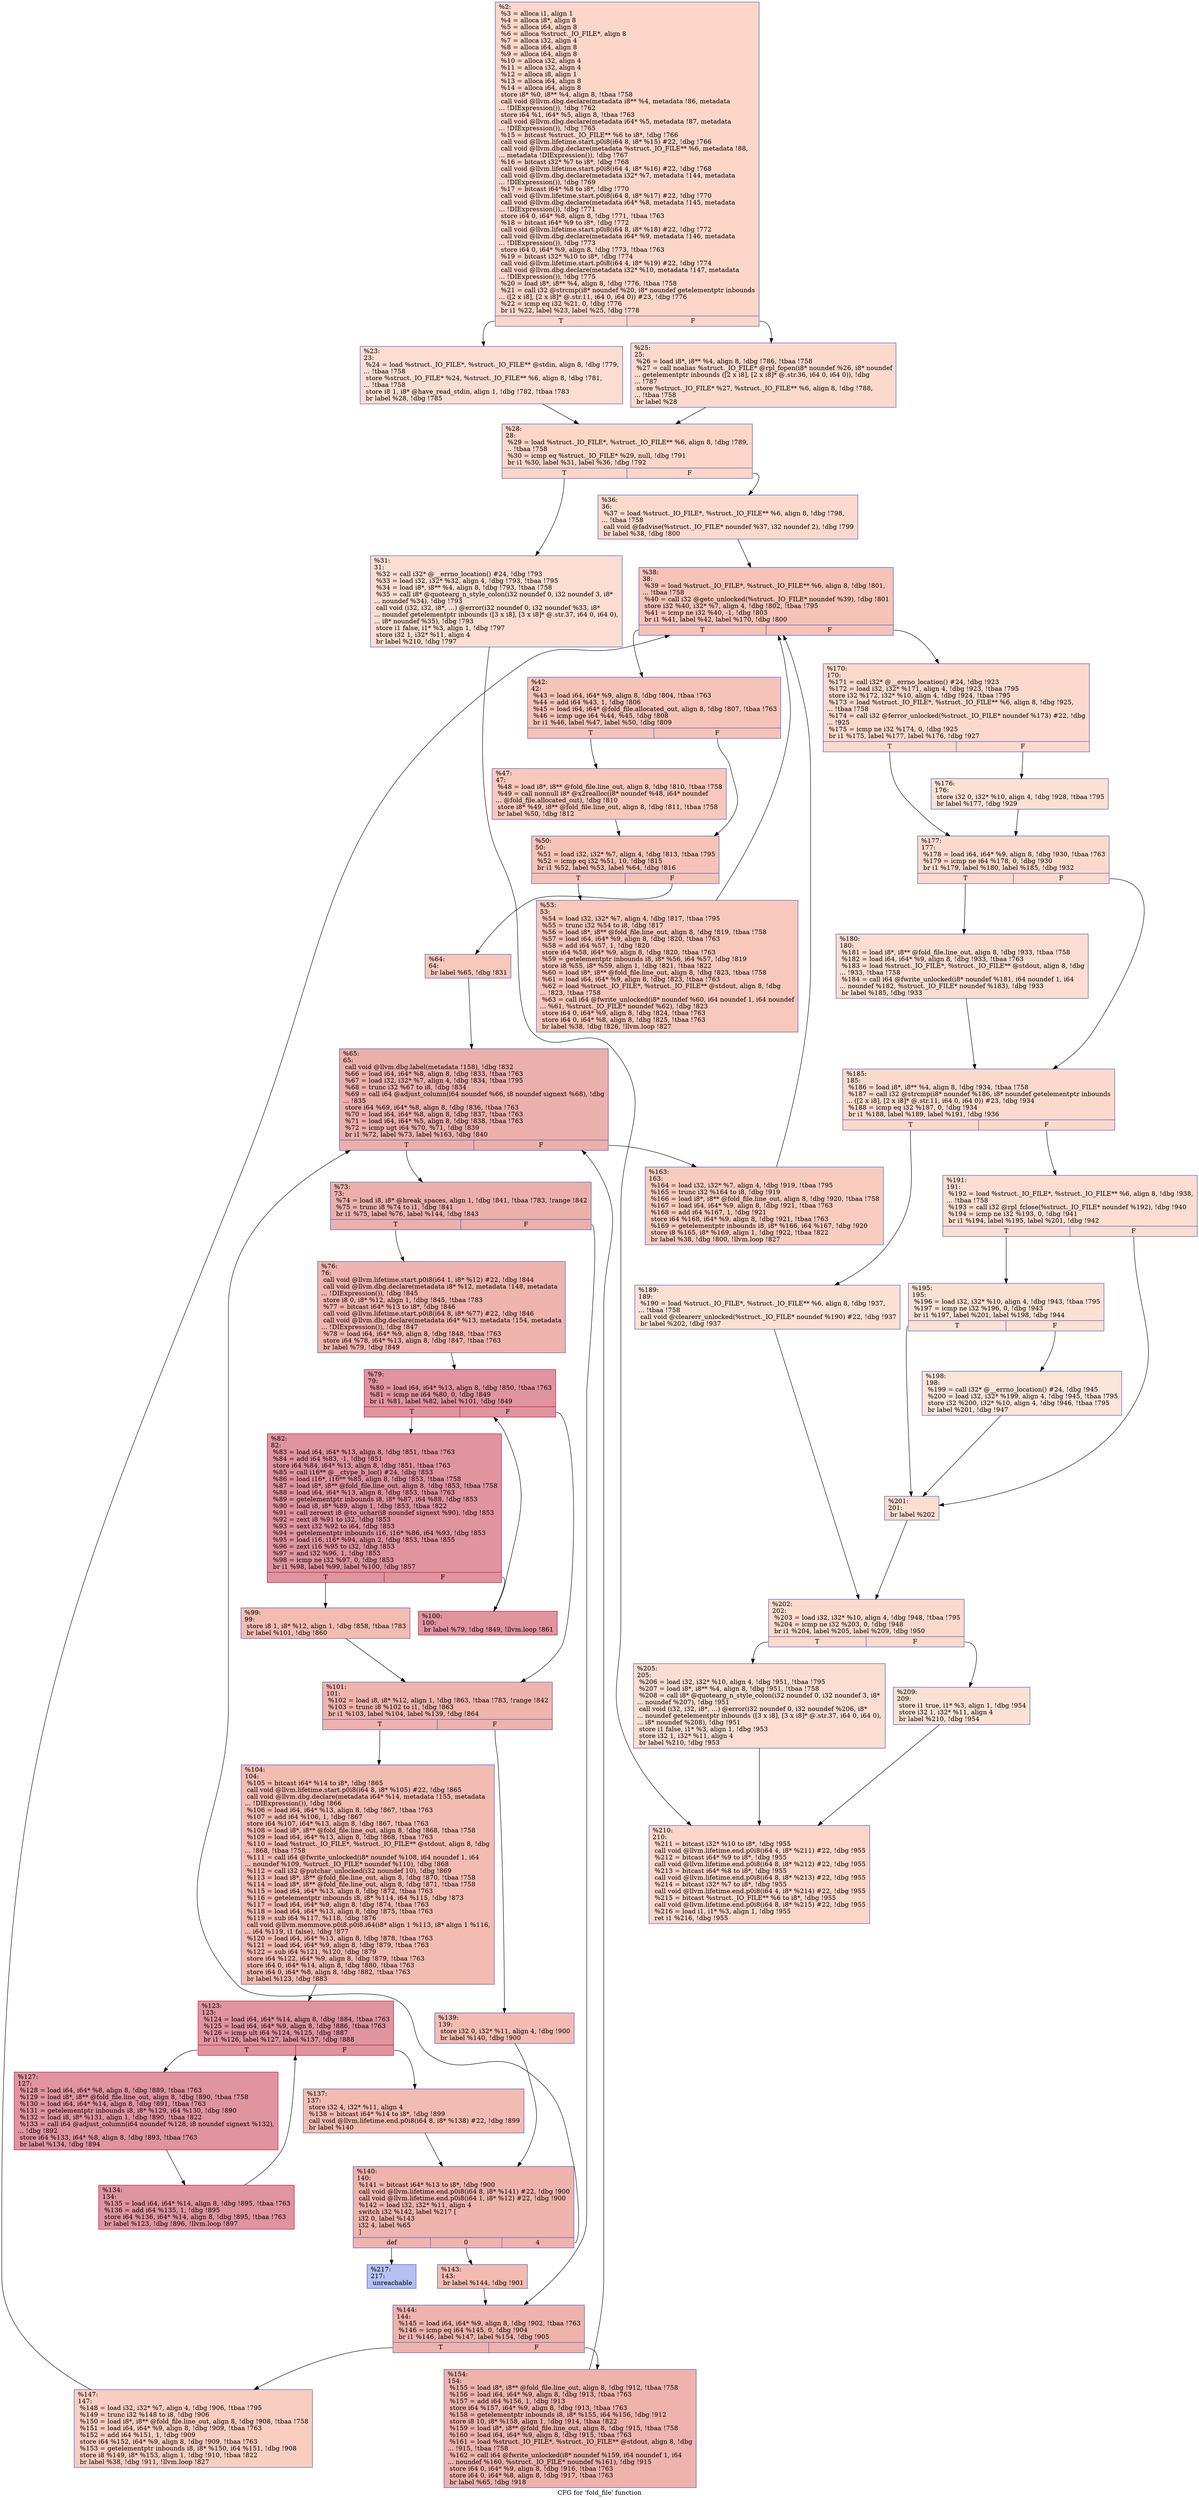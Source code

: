 digraph "CFG for 'fold_file' function" {
	label="CFG for 'fold_file' function";

	Node0x20b9250 [shape=record,color="#3d50c3ff", style=filled, fillcolor="#f6a38570",label="{%2:\l  %3 = alloca i1, align 1\l  %4 = alloca i8*, align 8\l  %5 = alloca i64, align 8\l  %6 = alloca %struct._IO_FILE*, align 8\l  %7 = alloca i32, align 4\l  %8 = alloca i64, align 8\l  %9 = alloca i64, align 8\l  %10 = alloca i32, align 4\l  %11 = alloca i32, align 4\l  %12 = alloca i8, align 1\l  %13 = alloca i64, align 8\l  %14 = alloca i64, align 8\l  store i8* %0, i8** %4, align 8, !tbaa !758\l  call void @llvm.dbg.declare(metadata i8** %4, metadata !86, metadata\l... !DIExpression()), !dbg !762\l  store i64 %1, i64* %5, align 8, !tbaa !763\l  call void @llvm.dbg.declare(metadata i64* %5, metadata !87, metadata\l... !DIExpression()), !dbg !765\l  %15 = bitcast %struct._IO_FILE** %6 to i8*, !dbg !766\l  call void @llvm.lifetime.start.p0i8(i64 8, i8* %15) #22, !dbg !766\l  call void @llvm.dbg.declare(metadata %struct._IO_FILE** %6, metadata !88,\l... metadata !DIExpression()), !dbg !767\l  %16 = bitcast i32* %7 to i8*, !dbg !768\l  call void @llvm.lifetime.start.p0i8(i64 4, i8* %16) #22, !dbg !768\l  call void @llvm.dbg.declare(metadata i32* %7, metadata !144, metadata\l... !DIExpression()), !dbg !769\l  %17 = bitcast i64* %8 to i8*, !dbg !770\l  call void @llvm.lifetime.start.p0i8(i64 8, i8* %17) #22, !dbg !770\l  call void @llvm.dbg.declare(metadata i64* %8, metadata !145, metadata\l... !DIExpression()), !dbg !771\l  store i64 0, i64* %8, align 8, !dbg !771, !tbaa !763\l  %18 = bitcast i64* %9 to i8*, !dbg !772\l  call void @llvm.lifetime.start.p0i8(i64 8, i8* %18) #22, !dbg !772\l  call void @llvm.dbg.declare(metadata i64* %9, metadata !146, metadata\l... !DIExpression()), !dbg !773\l  store i64 0, i64* %9, align 8, !dbg !773, !tbaa !763\l  %19 = bitcast i32* %10 to i8*, !dbg !774\l  call void @llvm.lifetime.start.p0i8(i64 4, i8* %19) #22, !dbg !774\l  call void @llvm.dbg.declare(metadata i32* %10, metadata !147, metadata\l... !DIExpression()), !dbg !775\l  %20 = load i8*, i8** %4, align 8, !dbg !776, !tbaa !758\l  %21 = call i32 @strcmp(i8* noundef %20, i8* noundef getelementptr inbounds\l... ([2 x i8], [2 x i8]* @.str.11, i64 0, i64 0)) #23, !dbg !776\l  %22 = icmp eq i32 %21, 0, !dbg !776\l  br i1 %22, label %23, label %25, !dbg !778\l|{<s0>T|<s1>F}}"];
	Node0x20b9250:s0 -> Node0x20a30e0;
	Node0x20b9250:s1 -> Node0x20a3130;
	Node0x20a30e0 [shape=record,color="#3d50c3ff", style=filled, fillcolor="#f7b39670",label="{%23:\l23:                                               \l  %24 = load %struct._IO_FILE*, %struct._IO_FILE** @stdin, align 8, !dbg !779,\l... !tbaa !758\l  store %struct._IO_FILE* %24, %struct._IO_FILE** %6, align 8, !dbg !781,\l... !tbaa !758\l  store i8 1, i8* @have_read_stdin, align 1, !dbg !782, !tbaa !783\l  br label %28, !dbg !785\l}"];
	Node0x20a30e0 -> Node0x20a3180;
	Node0x20a3130 [shape=record,color="#3d50c3ff", style=filled, fillcolor="#f7ac8e70",label="{%25:\l25:                                               \l  %26 = load i8*, i8** %4, align 8, !dbg !786, !tbaa !758\l  %27 = call noalias %struct._IO_FILE* @rpl_fopen(i8* noundef %26, i8* noundef\l... getelementptr inbounds ([2 x i8], [2 x i8]* @.str.36, i64 0, i64 0)), !dbg\l... !787\l  store %struct._IO_FILE* %27, %struct._IO_FILE** %6, align 8, !dbg !788,\l... !tbaa !758\l  br label %28\l}"];
	Node0x20a3130 -> Node0x20a3180;
	Node0x20a3180 [shape=record,color="#3d50c3ff", style=filled, fillcolor="#f6a38570",label="{%28:\l28:                                               \l  %29 = load %struct._IO_FILE*, %struct._IO_FILE** %6, align 8, !dbg !789,\l... !tbaa !758\l  %30 = icmp eq %struct._IO_FILE* %29, null, !dbg !791\l  br i1 %30, label %31, label %36, !dbg !792\l|{<s0>T|<s1>F}}"];
	Node0x20a3180:s0 -> Node0x20a31d0;
	Node0x20a3180:s1 -> Node0x20a3220;
	Node0x20a31d0 [shape=record,color="#3d50c3ff", style=filled, fillcolor="#f7b39670",label="{%31:\l31:                                               \l  %32 = call i32* @__errno_location() #24, !dbg !793\l  %33 = load i32, i32* %32, align 4, !dbg !793, !tbaa !795\l  %34 = load i8*, i8** %4, align 8, !dbg !793, !tbaa !758\l  %35 = call i8* @quotearg_n_style_colon(i32 noundef 0, i32 noundef 3, i8*\l... noundef %34), !dbg !793\l  call void (i32, i32, i8*, ...) @error(i32 noundef 0, i32 noundef %33, i8*\l... noundef getelementptr inbounds ([3 x i8], [3 x i8]* @.str.37, i64 0, i64 0),\l... i8* noundef %35), !dbg !793\l  store i1 false, i1* %3, align 1, !dbg !797\l  store i32 1, i32* %11, align 4\l  br label %210, !dbg !797\l}"];
	Node0x20a31d0 -> Node0x20a3ea0;
	Node0x20a3220 [shape=record,color="#3d50c3ff", style=filled, fillcolor="#f7ac8e70",label="{%36:\l36:                                               \l  %37 = load %struct._IO_FILE*, %struct._IO_FILE** %6, align 8, !dbg !798,\l... !tbaa !758\l  call void @fadvise(%struct._IO_FILE* noundef %37, i32 noundef 2), !dbg !799\l  br label %38, !dbg !800\l}"];
	Node0x20a3220 -> Node0x20a3270;
	Node0x20a3270 [shape=record,color="#3d50c3ff", style=filled, fillcolor="#e8765c70",label="{%38:\l38:                                               \l  %39 = load %struct._IO_FILE*, %struct._IO_FILE** %6, align 8, !dbg !801,\l... !tbaa !758\l  %40 = call i32 @getc_unlocked(%struct._IO_FILE* noundef %39), !dbg !801\l  store i32 %40, i32* %7, align 4, !dbg !802, !tbaa !795\l  %41 = icmp ne i32 %40, -1, !dbg !803\l  br i1 %41, label %42, label %170, !dbg !800\l|{<s0>T|<s1>F}}"];
	Node0x20a3270:s0 -> Node0x20a32c0;
	Node0x20a3270:s1 -> Node0x20a3a90;
	Node0x20a32c0 [shape=record,color="#3d50c3ff", style=filled, fillcolor="#e8765c70",label="{%42:\l42:                                               \l  %43 = load i64, i64* %9, align 8, !dbg !804, !tbaa !763\l  %44 = add i64 %43, 1, !dbg !806\l  %45 = load i64, i64* @fold_file.allocated_out, align 8, !dbg !807, !tbaa !763\l  %46 = icmp uge i64 %44, %45, !dbg !808\l  br i1 %46, label %47, label %50, !dbg !809\l|{<s0>T|<s1>F}}"];
	Node0x20a32c0:s0 -> Node0x20a3310;
	Node0x20a32c0:s1 -> Node0x20a3360;
	Node0x20a3310 [shape=record,color="#3d50c3ff", style=filled, fillcolor="#ed836670",label="{%47:\l47:                                               \l  %48 = load i8*, i8** @fold_file.line_out, align 8, !dbg !810, !tbaa !758\l  %49 = call nonnull i8* @x2realloc(i8* noundef %48, i64* noundef\l... @fold_file.allocated_out), !dbg !810\l  store i8* %49, i8** @fold_file.line_out, align 8, !dbg !811, !tbaa !758\l  br label %50, !dbg !812\l}"];
	Node0x20a3310 -> Node0x20a3360;
	Node0x20a3360 [shape=record,color="#3d50c3ff", style=filled, fillcolor="#e8765c70",label="{%50:\l50:                                               \l  %51 = load i32, i32* %7, align 4, !dbg !813, !tbaa !795\l  %52 = icmp eq i32 %51, 10, !dbg !815\l  br i1 %52, label %53, label %64, !dbg !816\l|{<s0>T|<s1>F}}"];
	Node0x20a3360:s0 -> Node0x20a33b0;
	Node0x20a3360:s1 -> Node0x20a3400;
	Node0x20a33b0 [shape=record,color="#3d50c3ff", style=filled, fillcolor="#ed836670",label="{%53:\l53:                                               \l  %54 = load i32, i32* %7, align 4, !dbg !817, !tbaa !795\l  %55 = trunc i32 %54 to i8, !dbg !817\l  %56 = load i8*, i8** @fold_file.line_out, align 8, !dbg !819, !tbaa !758\l  %57 = load i64, i64* %9, align 8, !dbg !820, !tbaa !763\l  %58 = add i64 %57, 1, !dbg !820\l  store i64 %58, i64* %9, align 8, !dbg !820, !tbaa !763\l  %59 = getelementptr inbounds i8, i8* %56, i64 %57, !dbg !819\l  store i8 %55, i8* %59, align 1, !dbg !821, !tbaa !822\l  %60 = load i8*, i8** @fold_file.line_out, align 8, !dbg !823, !tbaa !758\l  %61 = load i64, i64* %9, align 8, !dbg !823, !tbaa !763\l  %62 = load %struct._IO_FILE*, %struct._IO_FILE** @stdout, align 8, !dbg\l... !823, !tbaa !758\l  %63 = call i64 @fwrite_unlocked(i8* noundef %60, i64 noundef 1, i64 noundef\l... %61, %struct._IO_FILE* noundef %62), !dbg !823\l  store i64 0, i64* %9, align 8, !dbg !824, !tbaa !763\l  store i64 0, i64* %8, align 8, !dbg !825, !tbaa !763\l  br label %38, !dbg !826, !llvm.loop !827\l}"];
	Node0x20a33b0 -> Node0x20a3270;
	Node0x20a3400 [shape=record,color="#3d50c3ff", style=filled, fillcolor="#ed836670",label="{%64:\l64:                                               \l  br label %65, !dbg !831\l}"];
	Node0x20a3400 -> Node0x20a3450;
	Node0x20a3450 [shape=record,color="#3d50c3ff", style=filled, fillcolor="#d24b4070",label="{%65:\l65:                                               \l  call void @llvm.dbg.label(metadata !158), !dbg !832\l  %66 = load i64, i64* %8, align 8, !dbg !833, !tbaa !763\l  %67 = load i32, i32* %7, align 4, !dbg !834, !tbaa !795\l  %68 = trunc i32 %67 to i8, !dbg !834\l  %69 = call i64 @adjust_column(i64 noundef %66, i8 noundef signext %68), !dbg\l... !835\l  store i64 %69, i64* %8, align 8, !dbg !836, !tbaa !763\l  %70 = load i64, i64* %8, align 8, !dbg !837, !tbaa !763\l  %71 = load i64, i64* %5, align 8, !dbg !838, !tbaa !763\l  %72 = icmp ugt i64 %70, %71, !dbg !839\l  br i1 %72, label %73, label %163, !dbg !840\l|{<s0>T|<s1>F}}"];
	Node0x20a3450:s0 -> Node0x20a34a0;
	Node0x20a3450:s1 -> Node0x20a3a40;
	Node0x20a34a0 [shape=record,color="#3d50c3ff", style=filled, fillcolor="#d24b4070",label="{%73:\l73:                                               \l  %74 = load i8, i8* @break_spaces, align 1, !dbg !841, !tbaa !783, !range !842\l  %75 = trunc i8 %74 to i1, !dbg !841\l  br i1 %75, label %76, label %144, !dbg !843\l|{<s0>T|<s1>F}}"];
	Node0x20a34a0:s0 -> Node0x20a34f0;
	Node0x20a34a0:s1 -> Node0x20a3950;
	Node0x20a34f0 [shape=record,color="#3d50c3ff", style=filled, fillcolor="#d8564670",label="{%76:\l76:                                               \l  call void @llvm.lifetime.start.p0i8(i64 1, i8* %12) #22, !dbg !844\l  call void @llvm.dbg.declare(metadata i8* %12, metadata !148, metadata\l... !DIExpression()), !dbg !845\l  store i8 0, i8* %12, align 1, !dbg !845, !tbaa !783\l  %77 = bitcast i64* %13 to i8*, !dbg !846\l  call void @llvm.lifetime.start.p0i8(i64 8, i8* %77) #22, !dbg !846\l  call void @llvm.dbg.declare(metadata i64* %13, metadata !154, metadata\l... !DIExpression()), !dbg !847\l  %78 = load i64, i64* %9, align 8, !dbg !848, !tbaa !763\l  store i64 %78, i64* %13, align 8, !dbg !847, !tbaa !763\l  br label %79, !dbg !849\l}"];
	Node0x20a34f0 -> Node0x20a3540;
	Node0x20a3540 [shape=record,color="#b70d28ff", style=filled, fillcolor="#b70d2870",label="{%79:\l79:                                               \l  %80 = load i64, i64* %13, align 8, !dbg !850, !tbaa !763\l  %81 = icmp ne i64 %80, 0, !dbg !849\l  br i1 %81, label %82, label %101, !dbg !849\l|{<s0>T|<s1>F}}"];
	Node0x20a3540:s0 -> Node0x20a3590;
	Node0x20a3540:s1 -> Node0x20a3680;
	Node0x20a3590 [shape=record,color="#b70d28ff", style=filled, fillcolor="#b70d2870",label="{%82:\l82:                                               \l  %83 = load i64, i64* %13, align 8, !dbg !851, !tbaa !763\l  %84 = add i64 %83, -1, !dbg !851\l  store i64 %84, i64* %13, align 8, !dbg !851, !tbaa !763\l  %85 = call i16** @__ctype_b_loc() #24, !dbg !853\l  %86 = load i16*, i16** %85, align 8, !dbg !853, !tbaa !758\l  %87 = load i8*, i8** @fold_file.line_out, align 8, !dbg !853, !tbaa !758\l  %88 = load i64, i64* %13, align 8, !dbg !853, !tbaa !763\l  %89 = getelementptr inbounds i8, i8* %87, i64 %88, !dbg !853\l  %90 = load i8, i8* %89, align 1, !dbg !853, !tbaa !822\l  %91 = call zeroext i8 @to_uchar(i8 noundef signext %90), !dbg !853\l  %92 = zext i8 %91 to i32, !dbg !853\l  %93 = sext i32 %92 to i64, !dbg !853\l  %94 = getelementptr inbounds i16, i16* %86, i64 %93, !dbg !853\l  %95 = load i16, i16* %94, align 2, !dbg !853, !tbaa !855\l  %96 = zext i16 %95 to i32, !dbg !853\l  %97 = and i32 %96, 1, !dbg !853\l  %98 = icmp ne i32 %97, 0, !dbg !853\l  br i1 %98, label %99, label %100, !dbg !857\l|{<s0>T|<s1>F}}"];
	Node0x20a3590:s0 -> Node0x20a35e0;
	Node0x20a3590:s1 -> Node0x20a3630;
	Node0x20a35e0 [shape=record,color="#3d50c3ff", style=filled, fillcolor="#e1675170",label="{%99:\l99:                                               \l  store i8 1, i8* %12, align 1, !dbg !858, !tbaa !783\l  br label %101, !dbg !860\l}"];
	Node0x20a35e0 -> Node0x20a3680;
	Node0x20a3630 [shape=record,color="#b70d28ff", style=filled, fillcolor="#b70d2870",label="{%100:\l100:                                              \l  br label %79, !dbg !849, !llvm.loop !861\l}"];
	Node0x20a3630 -> Node0x20a3540;
	Node0x20a3680 [shape=record,color="#3d50c3ff", style=filled, fillcolor="#d8564670",label="{%101:\l101:                                              \l  %102 = load i8, i8* %12, align 1, !dbg !863, !tbaa !783, !range !842\l  %103 = trunc i8 %102 to i1, !dbg !863\l  br i1 %103, label %104, label %139, !dbg !864\l|{<s0>T|<s1>F}}"];
	Node0x20a3680:s0 -> Node0x20a36d0;
	Node0x20a3680:s1 -> Node0x20a3860;
	Node0x20a36d0 [shape=record,color="#3d50c3ff", style=filled, fillcolor="#e1675170",label="{%104:\l104:                                              \l  %105 = bitcast i64* %14 to i8*, !dbg !865\l  call void @llvm.lifetime.start.p0i8(i64 8, i8* %105) #22, !dbg !865\l  call void @llvm.dbg.declare(metadata i64* %14, metadata !155, metadata\l... !DIExpression()), !dbg !866\l  %106 = load i64, i64* %13, align 8, !dbg !867, !tbaa !763\l  %107 = add i64 %106, 1, !dbg !867\l  store i64 %107, i64* %13, align 8, !dbg !867, !tbaa !763\l  %108 = load i8*, i8** @fold_file.line_out, align 8, !dbg !868, !tbaa !758\l  %109 = load i64, i64* %13, align 8, !dbg !868, !tbaa !763\l  %110 = load %struct._IO_FILE*, %struct._IO_FILE** @stdout, align 8, !dbg\l... !868, !tbaa !758\l  %111 = call i64 @fwrite_unlocked(i8* noundef %108, i64 noundef 1, i64\l... noundef %109, %struct._IO_FILE* noundef %110), !dbg !868\l  %112 = call i32 @putchar_unlocked(i32 noundef 10), !dbg !869\l  %113 = load i8*, i8** @fold_file.line_out, align 8, !dbg !870, !tbaa !758\l  %114 = load i8*, i8** @fold_file.line_out, align 8, !dbg !871, !tbaa !758\l  %115 = load i64, i64* %13, align 8, !dbg !872, !tbaa !763\l  %116 = getelementptr inbounds i8, i8* %114, i64 %115, !dbg !873\l  %117 = load i64, i64* %9, align 8, !dbg !874, !tbaa !763\l  %118 = load i64, i64* %13, align 8, !dbg !875, !tbaa !763\l  %119 = sub i64 %117, %118, !dbg !876\l  call void @llvm.memmove.p0i8.p0i8.i64(i8* align 1 %113, i8* align 1 %116,\l... i64 %119, i1 false), !dbg !877\l  %120 = load i64, i64* %13, align 8, !dbg !878, !tbaa !763\l  %121 = load i64, i64* %9, align 8, !dbg !879, !tbaa !763\l  %122 = sub i64 %121, %120, !dbg !879\l  store i64 %122, i64* %9, align 8, !dbg !879, !tbaa !763\l  store i64 0, i64* %14, align 8, !dbg !880, !tbaa !763\l  store i64 0, i64* %8, align 8, !dbg !882, !tbaa !763\l  br label %123, !dbg !883\l}"];
	Node0x20a36d0 -> Node0x20a3720;
	Node0x20a3720 [shape=record,color="#b70d28ff", style=filled, fillcolor="#b70d2870",label="{%123:\l123:                                              \l  %124 = load i64, i64* %14, align 8, !dbg !884, !tbaa !763\l  %125 = load i64, i64* %9, align 8, !dbg !886, !tbaa !763\l  %126 = icmp ult i64 %124, %125, !dbg !887\l  br i1 %126, label %127, label %137, !dbg !888\l|{<s0>T|<s1>F}}"];
	Node0x20a3720:s0 -> Node0x20a3770;
	Node0x20a3720:s1 -> Node0x20a3810;
	Node0x20a3770 [shape=record,color="#b70d28ff", style=filled, fillcolor="#b70d2870",label="{%127:\l127:                                              \l  %128 = load i64, i64* %8, align 8, !dbg !889, !tbaa !763\l  %129 = load i8*, i8** @fold_file.line_out, align 8, !dbg !890, !tbaa !758\l  %130 = load i64, i64* %14, align 8, !dbg !891, !tbaa !763\l  %131 = getelementptr inbounds i8, i8* %129, i64 %130, !dbg !890\l  %132 = load i8, i8* %131, align 1, !dbg !890, !tbaa !822\l  %133 = call i64 @adjust_column(i64 noundef %128, i8 noundef signext %132),\l... !dbg !892\l  store i64 %133, i64* %8, align 8, !dbg !893, !tbaa !763\l  br label %134, !dbg !894\l}"];
	Node0x20a3770 -> Node0x20a37c0;
	Node0x20a37c0 [shape=record,color="#b70d28ff", style=filled, fillcolor="#b70d2870",label="{%134:\l134:                                              \l  %135 = load i64, i64* %14, align 8, !dbg !895, !tbaa !763\l  %136 = add i64 %135, 1, !dbg !895\l  store i64 %136, i64* %14, align 8, !dbg !895, !tbaa !763\l  br label %123, !dbg !896, !llvm.loop !897\l}"];
	Node0x20a37c0 -> Node0x20a3720;
	Node0x20a3810 [shape=record,color="#3d50c3ff", style=filled, fillcolor="#e1675170",label="{%137:\l137:                                              \l  store i32 4, i32* %11, align 4\l  %138 = bitcast i64* %14 to i8*, !dbg !899\l  call void @llvm.lifetime.end.p0i8(i64 8, i8* %138) #22, !dbg !899\l  br label %140\l}"];
	Node0x20a3810 -> Node0x20a38b0;
	Node0x20a3860 [shape=record,color="#3d50c3ff", style=filled, fillcolor="#e1675170",label="{%139:\l139:                                              \l  store i32 0, i32* %11, align 4, !dbg !900\l  br label %140, !dbg !900\l}"];
	Node0x20a3860 -> Node0x20a38b0;
	Node0x20a38b0 [shape=record,color="#3d50c3ff", style=filled, fillcolor="#d8564670",label="{%140:\l140:                                              \l  %141 = bitcast i64* %13 to i8*, !dbg !900\l  call void @llvm.lifetime.end.p0i8(i64 8, i8* %141) #22, !dbg !900\l  call void @llvm.lifetime.end.p0i8(i64 1, i8* %12) #22, !dbg !900\l  %142 = load i32, i32* %11, align 4\l  switch i32 %142, label %217 [\l    i32 0, label %143\l    i32 4, label %65\l  ]\l|{<s0>def|<s1>0|<s2>4}}"];
	Node0x20a38b0:s0 -> Node0x20a3ef0;
	Node0x20a38b0:s1 -> Node0x20a3900;
	Node0x20a38b0:s2 -> Node0x20a3450;
	Node0x20a3900 [shape=record,color="#3d50c3ff", style=filled, fillcolor="#e1675170",label="{%143:\l143:                                              \l  br label %144, !dbg !901\l}"];
	Node0x20a3900 -> Node0x20a3950;
	Node0x20a3950 [shape=record,color="#3d50c3ff", style=filled, fillcolor="#d6524470",label="{%144:\l144:                                              \l  %145 = load i64, i64* %9, align 8, !dbg !902, !tbaa !763\l  %146 = icmp eq i64 %145, 0, !dbg !904\l  br i1 %146, label %147, label %154, !dbg !905\l|{<s0>T|<s1>F}}"];
	Node0x20a3950:s0 -> Node0x20a39a0;
	Node0x20a3950:s1 -> Node0x20a39f0;
	Node0x20a39a0 [shape=record,color="#3d50c3ff", style=filled, fillcolor="#f2907270",label="{%147:\l147:                                              \l  %148 = load i32, i32* %7, align 4, !dbg !906, !tbaa !795\l  %149 = trunc i32 %148 to i8, !dbg !906\l  %150 = load i8*, i8** @fold_file.line_out, align 8, !dbg !908, !tbaa !758\l  %151 = load i64, i64* %9, align 8, !dbg !909, !tbaa !763\l  %152 = add i64 %151, 1, !dbg !909\l  store i64 %152, i64* %9, align 8, !dbg !909, !tbaa !763\l  %153 = getelementptr inbounds i8, i8* %150, i64 %151, !dbg !908\l  store i8 %149, i8* %153, align 1, !dbg !910, !tbaa !822\l  br label %38, !dbg !911, !llvm.loop !827\l}"];
	Node0x20a39a0 -> Node0x20a3270;
	Node0x20a39f0 [shape=record,color="#3d50c3ff", style=filled, fillcolor="#d6524470",label="{%154:\l154:                                              \l  %155 = load i8*, i8** @fold_file.line_out, align 8, !dbg !912, !tbaa !758\l  %156 = load i64, i64* %9, align 8, !dbg !913, !tbaa !763\l  %157 = add i64 %156, 1, !dbg !913\l  store i64 %157, i64* %9, align 8, !dbg !913, !tbaa !763\l  %158 = getelementptr inbounds i8, i8* %155, i64 %156, !dbg !912\l  store i8 10, i8* %158, align 1, !dbg !914, !tbaa !822\l  %159 = load i8*, i8** @fold_file.line_out, align 8, !dbg !915, !tbaa !758\l  %160 = load i64, i64* %9, align 8, !dbg !915, !tbaa !763\l  %161 = load %struct._IO_FILE*, %struct._IO_FILE** @stdout, align 8, !dbg\l... !915, !tbaa !758\l  %162 = call i64 @fwrite_unlocked(i8* noundef %159, i64 noundef 1, i64\l... noundef %160, %struct._IO_FILE* noundef %161), !dbg !915\l  store i64 0, i64* %9, align 8, !dbg !916, !tbaa !763\l  store i64 0, i64* %8, align 8, !dbg !917, !tbaa !763\l  br label %65, !dbg !918\l}"];
	Node0x20a39f0 -> Node0x20a3450;
	Node0x20a3a40 [shape=record,color="#3d50c3ff", style=filled, fillcolor="#f08b6e70",label="{%163:\l163:                                              \l  %164 = load i32, i32* %7, align 4, !dbg !919, !tbaa !795\l  %165 = trunc i32 %164 to i8, !dbg !919\l  %166 = load i8*, i8** @fold_file.line_out, align 8, !dbg !920, !tbaa !758\l  %167 = load i64, i64* %9, align 8, !dbg !921, !tbaa !763\l  %168 = add i64 %167, 1, !dbg !921\l  store i64 %168, i64* %9, align 8, !dbg !921, !tbaa !763\l  %169 = getelementptr inbounds i8, i8* %166, i64 %167, !dbg !920\l  store i8 %165, i8* %169, align 1, !dbg !922, !tbaa !822\l  br label %38, !dbg !800, !llvm.loop !827\l}"];
	Node0x20a3a40 -> Node0x20a3270;
	Node0x20a3a90 [shape=record,color="#3d50c3ff", style=filled, fillcolor="#f7ac8e70",label="{%170:\l170:                                              \l  %171 = call i32* @__errno_location() #24, !dbg !923\l  %172 = load i32, i32* %171, align 4, !dbg !923, !tbaa !795\l  store i32 %172, i32* %10, align 4, !dbg !924, !tbaa !795\l  %173 = load %struct._IO_FILE*, %struct._IO_FILE** %6, align 8, !dbg !925,\l... !tbaa !758\l  %174 = call i32 @ferror_unlocked(%struct._IO_FILE* noundef %173) #22, !dbg\l... !925\l  %175 = icmp ne i32 %174, 0, !dbg !925\l  br i1 %175, label %177, label %176, !dbg !927\l|{<s0>T|<s1>F}}"];
	Node0x20a3a90:s0 -> Node0x20a3b30;
	Node0x20a3a90:s1 -> Node0x20a3ae0;
	Node0x20a3ae0 [shape=record,color="#3d50c3ff", style=filled, fillcolor="#f7b99e70",label="{%176:\l176:                                              \l  store i32 0, i32* %10, align 4, !dbg !928, !tbaa !795\l  br label %177, !dbg !929\l}"];
	Node0x20a3ae0 -> Node0x20a3b30;
	Node0x20a3b30 [shape=record,color="#3d50c3ff", style=filled, fillcolor="#f7ac8e70",label="{%177:\l177:                                              \l  %178 = load i64, i64* %9, align 8, !dbg !930, !tbaa !763\l  %179 = icmp ne i64 %178, 0, !dbg !930\l  br i1 %179, label %180, label %185, !dbg !932\l|{<s0>T|<s1>F}}"];
	Node0x20a3b30:s0 -> Node0x20a3b80;
	Node0x20a3b30:s1 -> Node0x20a3bd0;
	Node0x20a3b80 [shape=record,color="#3d50c3ff", style=filled, fillcolor="#f7b39670",label="{%180:\l180:                                              \l  %181 = load i8*, i8** @fold_file.line_out, align 8, !dbg !933, !tbaa !758\l  %182 = load i64, i64* %9, align 8, !dbg !933, !tbaa !763\l  %183 = load %struct._IO_FILE*, %struct._IO_FILE** @stdout, align 8, !dbg\l... !933, !tbaa !758\l  %184 = call i64 @fwrite_unlocked(i8* noundef %181, i64 noundef 1, i64\l... noundef %182, %struct._IO_FILE* noundef %183), !dbg !933\l  br label %185, !dbg !933\l}"];
	Node0x20a3b80 -> Node0x20a3bd0;
	Node0x20a3bd0 [shape=record,color="#3d50c3ff", style=filled, fillcolor="#f7ac8e70",label="{%185:\l185:                                              \l  %186 = load i8*, i8** %4, align 8, !dbg !934, !tbaa !758\l  %187 = call i32 @strcmp(i8* noundef %186, i8* noundef getelementptr inbounds\l... ([2 x i8], [2 x i8]* @.str.11, i64 0, i64 0)) #23, !dbg !934\l  %188 = icmp eq i32 %187, 0, !dbg !934\l  br i1 %188, label %189, label %191, !dbg !936\l|{<s0>T|<s1>F}}"];
	Node0x20a3bd0:s0 -> Node0x20a3c20;
	Node0x20a3bd0:s1 -> Node0x20a3c70;
	Node0x20a3c20 [shape=record,color="#3d50c3ff", style=filled, fillcolor="#f7b99e70",label="{%189:\l189:                                              \l  %190 = load %struct._IO_FILE*, %struct._IO_FILE** %6, align 8, !dbg !937,\l... !tbaa !758\l  call void @clearerr_unlocked(%struct._IO_FILE* noundef %190) #22, !dbg !937\l  br label %202, !dbg !937\l}"];
	Node0x20a3c20 -> Node0x20a3db0;
	Node0x20a3c70 [shape=record,color="#3d50c3ff", style=filled, fillcolor="#f7b39670",label="{%191:\l191:                                              \l  %192 = load %struct._IO_FILE*, %struct._IO_FILE** %6, align 8, !dbg !938,\l... !tbaa !758\l  %193 = call i32 @rpl_fclose(%struct._IO_FILE* noundef %192), !dbg !940\l  %194 = icmp ne i32 %193, 0, !dbg !941\l  br i1 %194, label %195, label %201, !dbg !942\l|{<s0>T|<s1>F}}"];
	Node0x20a3c70:s0 -> Node0x20a3cc0;
	Node0x20a3c70:s1 -> Node0x20a3d60;
	Node0x20a3cc0 [shape=record,color="#3d50c3ff", style=filled, fillcolor="#f7b99e70",label="{%195:\l195:                                              \l  %196 = load i32, i32* %10, align 4, !dbg !943, !tbaa !795\l  %197 = icmp ne i32 %196, 0, !dbg !943\l  br i1 %197, label %201, label %198, !dbg !944\l|{<s0>T|<s1>F}}"];
	Node0x20a3cc0:s0 -> Node0x20a3d60;
	Node0x20a3cc0:s1 -> Node0x20a3d10;
	Node0x20a3d10 [shape=record,color="#3d50c3ff", style=filled, fillcolor="#f5c1a970",label="{%198:\l198:                                              \l  %199 = call i32* @__errno_location() #24, !dbg !945\l  %200 = load i32, i32* %199, align 4, !dbg !945, !tbaa !795\l  store i32 %200, i32* %10, align 4, !dbg !946, !tbaa !795\l  br label %201, !dbg !947\l}"];
	Node0x20a3d10 -> Node0x20a3d60;
	Node0x20a3d60 [shape=record,color="#3d50c3ff", style=filled, fillcolor="#f7b39670",label="{%201:\l201:                                              \l  br label %202\l}"];
	Node0x20a3d60 -> Node0x20a3db0;
	Node0x20a3db0 [shape=record,color="#3d50c3ff", style=filled, fillcolor="#f7ac8e70",label="{%202:\l202:                                              \l  %203 = load i32, i32* %10, align 4, !dbg !948, !tbaa !795\l  %204 = icmp ne i32 %203, 0, !dbg !948\l  br i1 %204, label %205, label %209, !dbg !950\l|{<s0>T|<s1>F}}"];
	Node0x20a3db0:s0 -> Node0x20a3e00;
	Node0x20a3db0:s1 -> Node0x20a3e50;
	Node0x20a3e00 [shape=record,color="#3d50c3ff", style=filled, fillcolor="#f7b39670",label="{%205:\l205:                                              \l  %206 = load i32, i32* %10, align 4, !dbg !951, !tbaa !795\l  %207 = load i8*, i8** %4, align 8, !dbg !951, !tbaa !758\l  %208 = call i8* @quotearg_n_style_colon(i32 noundef 0, i32 noundef 3, i8*\l... noundef %207), !dbg !951\l  call void (i32, i32, i8*, ...) @error(i32 noundef 0, i32 noundef %206, i8*\l... noundef getelementptr inbounds ([3 x i8], [3 x i8]* @.str.37, i64 0, i64 0),\l... i8* noundef %208), !dbg !951\l  store i1 false, i1* %3, align 1, !dbg !953\l  store i32 1, i32* %11, align 4\l  br label %210, !dbg !953\l}"];
	Node0x20a3e00 -> Node0x20a3ea0;
	Node0x20a3e50 [shape=record,color="#3d50c3ff", style=filled, fillcolor="#f7b99e70",label="{%209:\l209:                                              \l  store i1 true, i1* %3, align 1, !dbg !954\l  store i32 1, i32* %11, align 4\l  br label %210, !dbg !954\l}"];
	Node0x20a3e50 -> Node0x20a3ea0;
	Node0x20a3ea0 [shape=record,color="#3d50c3ff", style=filled, fillcolor="#f6a38570",label="{%210:\l210:                                              \l  %211 = bitcast i32* %10 to i8*, !dbg !955\l  call void @llvm.lifetime.end.p0i8(i64 4, i8* %211) #22, !dbg !955\l  %212 = bitcast i64* %9 to i8*, !dbg !955\l  call void @llvm.lifetime.end.p0i8(i64 8, i8* %212) #22, !dbg !955\l  %213 = bitcast i64* %8 to i8*, !dbg !955\l  call void @llvm.lifetime.end.p0i8(i64 8, i8* %213) #22, !dbg !955\l  %214 = bitcast i32* %7 to i8*, !dbg !955\l  call void @llvm.lifetime.end.p0i8(i64 4, i8* %214) #22, !dbg !955\l  %215 = bitcast %struct._IO_FILE** %6 to i8*, !dbg !955\l  call void @llvm.lifetime.end.p0i8(i64 8, i8* %215) #22, !dbg !955\l  %216 = load i1, i1* %3, align 1, !dbg !955\l  ret i1 %216, !dbg !955\l}"];
	Node0x20a3ef0 [shape=record,color="#3d50c3ff", style=filled, fillcolor="#5572df70",label="{%217:\l217:                                              \l  unreachable\l}"];
}
